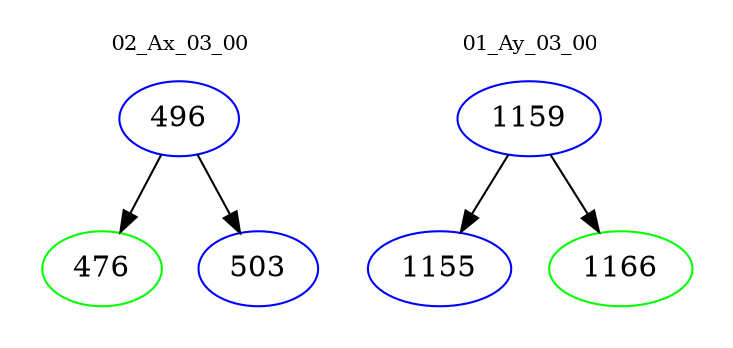 digraph{
subgraph cluster_0 {
color = white
label = "02_Ax_03_00";
fontsize=10;
T0_496 [label="496", color="blue"]
T0_496 -> T0_476 [color="black"]
T0_476 [label="476", color="green"]
T0_496 -> T0_503 [color="black"]
T0_503 [label="503", color="blue"]
}
subgraph cluster_1 {
color = white
label = "01_Ay_03_00";
fontsize=10;
T1_1159 [label="1159", color="blue"]
T1_1159 -> T1_1155 [color="black"]
T1_1155 [label="1155", color="blue"]
T1_1159 -> T1_1166 [color="black"]
T1_1166 [label="1166", color="green"]
}
}
